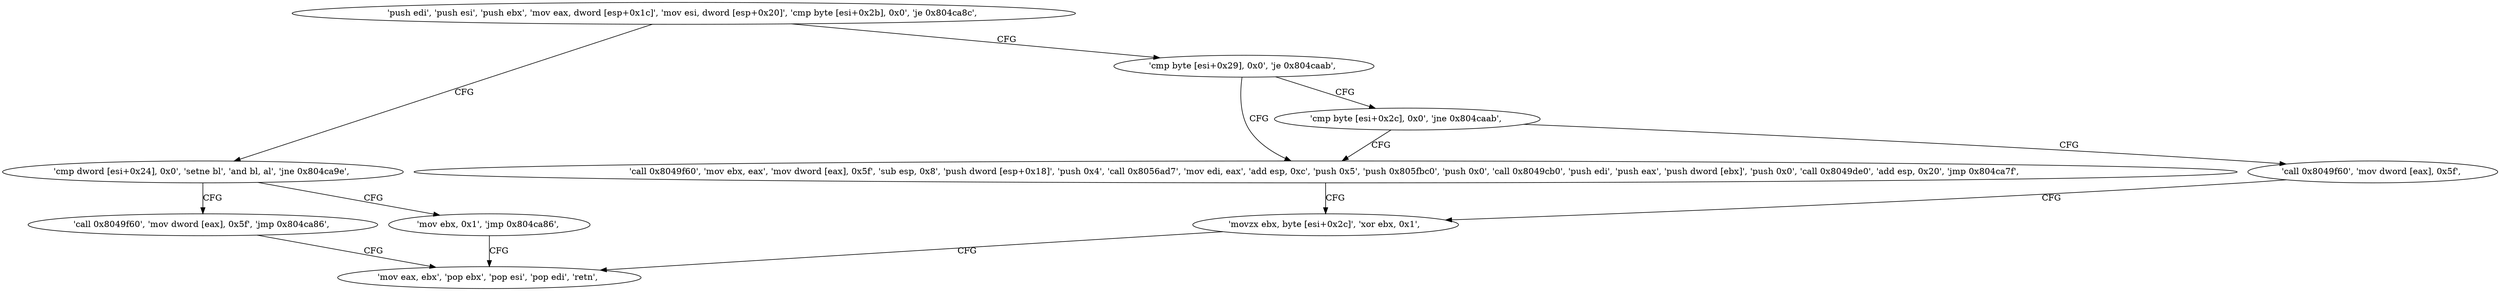 digraph "func" {
"134531671" [label = "'push edi', 'push esi', 'push ebx', 'mov eax, dword [esp+0x1c]', 'mov esi, dword [esp+0x20]', 'cmp byte [esi+0x2b], 0x0', 'je 0x804ca8c', " ]
"134531724" [label = "'cmp dword [esi+0x24], 0x0', 'setne bl', 'and bl, al', 'jne 0x804ca9e', " ]
"134531688" [label = "'cmp byte [esi+0x29], 0x0', 'je 0x804caab', " ]
"134531742" [label = "'call 0x8049f60', 'mov dword [eax], 0x5f', 'jmp 0x804ca86', " ]
"134531735" [label = "'mov ebx, 0x1', 'jmp 0x804ca86', " ]
"134531755" [label = "'call 0x8049f60', 'mov ebx, eax', 'mov dword [eax], 0x5f', 'sub esp, 0x8', 'push dword [esp+0x18]', 'push 0x4', 'call 0x8056ad7', 'mov edi, eax', 'add esp, 0xc', 'push 0x5', 'push 0x805fbc0', 'push 0x0', 'call 0x8049cb0', 'push edi', 'push eax', 'push dword [ebx]', 'push 0x0', 'call 0x8049de0', 'add esp, 0x20', 'jmp 0x804ca7f', " ]
"134531694" [label = "'cmp byte [esi+0x2c], 0x0', 'jne 0x804caab', " ]
"134531718" [label = "'mov eax, ebx', 'pop ebx', 'pop esi', 'pop edi', 'retn', " ]
"134531711" [label = "'movzx ebx, byte [esi+0x2c]', 'xor ebx, 0x1', " ]
"134531700" [label = "'call 0x8049f60', 'mov dword [eax], 0x5f', " ]
"134531671" -> "134531724" [ label = "CFG" ]
"134531671" -> "134531688" [ label = "CFG" ]
"134531724" -> "134531742" [ label = "CFG" ]
"134531724" -> "134531735" [ label = "CFG" ]
"134531688" -> "134531755" [ label = "CFG" ]
"134531688" -> "134531694" [ label = "CFG" ]
"134531742" -> "134531718" [ label = "CFG" ]
"134531735" -> "134531718" [ label = "CFG" ]
"134531755" -> "134531711" [ label = "CFG" ]
"134531694" -> "134531755" [ label = "CFG" ]
"134531694" -> "134531700" [ label = "CFG" ]
"134531711" -> "134531718" [ label = "CFG" ]
"134531700" -> "134531711" [ label = "CFG" ]
}
